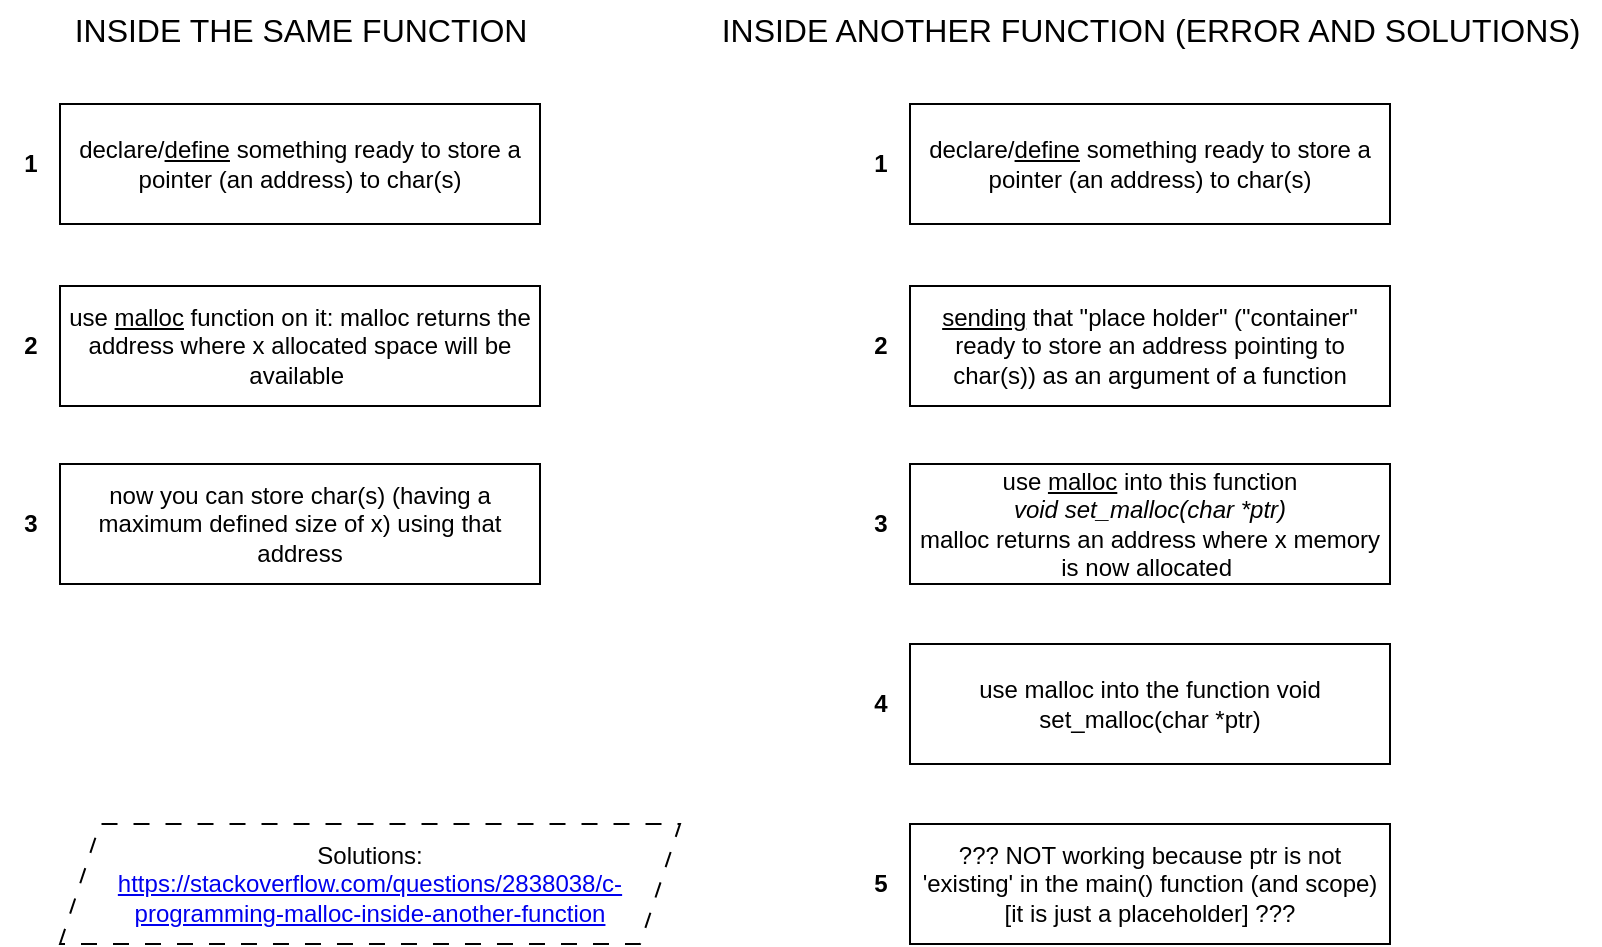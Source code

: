 <mxfile version="22.1.8" type="github">
  <diagram id="C5RBs43oDa-KdzZeNtuy" name="Page-1">
    <mxGraphModel dx="1242" dy="907" grid="1" gridSize="10" guides="1" tooltips="1" connect="1" arrows="1" fold="1" page="1" pageScale="1" pageWidth="827" pageHeight="1169" math="0" shadow="0">
      <root>
        <mxCell id="WIyWlLk6GJQsqaUBKTNV-0" />
        <mxCell id="WIyWlLk6GJQsqaUBKTNV-1" parent="WIyWlLk6GJQsqaUBKTNV-0" />
        <mxCell id="2JYnC2IdUpsd8ku6Hx6w-0" value="declare/&lt;u&gt;define&lt;/u&gt; something ready to store a pointer (an address) to char(s)" style="whiteSpace=wrap;html=1;" vertex="1" parent="WIyWlLk6GJQsqaUBKTNV-1">
          <mxGeometry x="30" y="60" width="240" height="60" as="geometry" />
        </mxCell>
        <mxCell id="2JYnC2IdUpsd8ku6Hx6w-2" value="&lt;b&gt;1&lt;/b&gt;" style="text;html=1;align=center;verticalAlign=middle;resizable=0;points=[];autosize=1;strokeColor=none;fillColor=none;" vertex="1" parent="WIyWlLk6GJQsqaUBKTNV-1">
          <mxGeometry y="75" width="30" height="30" as="geometry" />
        </mxCell>
        <mxCell id="2JYnC2IdUpsd8ku6Hx6w-3" value="use &lt;u&gt;malloc&lt;/u&gt; function on it: malloc returns the address where x allocated space will be available&amp;nbsp;" style="whiteSpace=wrap;html=1;" vertex="1" parent="WIyWlLk6GJQsqaUBKTNV-1">
          <mxGeometry x="30" y="151" width="240" height="60" as="geometry" />
        </mxCell>
        <mxCell id="2JYnC2IdUpsd8ku6Hx6w-4" value="&lt;b&gt;2&lt;/b&gt;" style="text;html=1;align=center;verticalAlign=middle;resizable=0;points=[];autosize=1;strokeColor=none;fillColor=none;" vertex="1" parent="WIyWlLk6GJQsqaUBKTNV-1">
          <mxGeometry y="166" width="30" height="30" as="geometry" />
        </mxCell>
        <mxCell id="2JYnC2IdUpsd8ku6Hx6w-6" value="&lt;font style=&quot;font-size: 16px;&quot;&gt;INSIDE THE SAME FUNCTION&lt;/font&gt;" style="text;html=1;align=center;verticalAlign=middle;resizable=0;points=[];autosize=1;strokeColor=none;fillColor=none;" vertex="1" parent="WIyWlLk6GJQsqaUBKTNV-1">
          <mxGeometry x="25" y="8" width="250" height="30" as="geometry" />
        </mxCell>
        <mxCell id="2JYnC2IdUpsd8ku6Hx6w-7" value="now you can store char(s) (having a maximum defined size of x) using that address" style="whiteSpace=wrap;html=1;" vertex="1" parent="WIyWlLk6GJQsqaUBKTNV-1">
          <mxGeometry x="30" y="240" width="240" height="60" as="geometry" />
        </mxCell>
        <mxCell id="2JYnC2IdUpsd8ku6Hx6w-8" value="&lt;b&gt;3&lt;/b&gt;" style="text;html=1;align=center;verticalAlign=middle;resizable=0;points=[];autosize=1;strokeColor=none;fillColor=none;" vertex="1" parent="WIyWlLk6GJQsqaUBKTNV-1">
          <mxGeometry y="255" width="30" height="30" as="geometry" />
        </mxCell>
        <mxCell id="2JYnC2IdUpsd8ku6Hx6w-13" value="declare/&lt;u&gt;define&lt;/u&gt; something ready to store a pointer (an address) to char(s)" style="whiteSpace=wrap;html=1;" vertex="1" parent="WIyWlLk6GJQsqaUBKTNV-1">
          <mxGeometry x="455" y="60" width="240" height="60" as="geometry" />
        </mxCell>
        <mxCell id="2JYnC2IdUpsd8ku6Hx6w-14" value="&lt;b&gt;1&lt;/b&gt;" style="text;html=1;align=center;verticalAlign=middle;resizable=0;points=[];autosize=1;strokeColor=none;fillColor=none;" vertex="1" parent="WIyWlLk6GJQsqaUBKTNV-1">
          <mxGeometry x="425" y="75" width="30" height="30" as="geometry" />
        </mxCell>
        <mxCell id="2JYnC2IdUpsd8ku6Hx6w-15" value="&lt;u&gt;sending&lt;/u&gt; that &quot;place holder&quot; (&quot;container&quot; ready to store an address pointing to char(s)) as an argument of a function" style="whiteSpace=wrap;html=1;" vertex="1" parent="WIyWlLk6GJQsqaUBKTNV-1">
          <mxGeometry x="455" y="151" width="240" height="60" as="geometry" />
        </mxCell>
        <mxCell id="2JYnC2IdUpsd8ku6Hx6w-16" value="&lt;b&gt;2&lt;/b&gt;" style="text;html=1;align=center;verticalAlign=middle;resizable=0;points=[];autosize=1;strokeColor=none;fillColor=none;" vertex="1" parent="WIyWlLk6GJQsqaUBKTNV-1">
          <mxGeometry x="425" y="166" width="30" height="30" as="geometry" />
        </mxCell>
        <mxCell id="2JYnC2IdUpsd8ku6Hx6w-17" value="&lt;font style=&quot;font-size: 16px;&quot;&gt;INSIDE ANOTHER FUNCTION (ERROR AND SOLUTIONS)&lt;/font&gt;" style="text;html=1;align=center;verticalAlign=middle;resizable=0;points=[];autosize=1;strokeColor=none;fillColor=none;" vertex="1" parent="WIyWlLk6GJQsqaUBKTNV-1">
          <mxGeometry x="350" y="8" width="450" height="30" as="geometry" />
        </mxCell>
        <mxCell id="2JYnC2IdUpsd8ku6Hx6w-18" value="use &lt;u&gt;malloc&lt;/u&gt; into this function &lt;br&gt;&lt;i&gt;void set_malloc(char *ptr)&lt;br&gt;&lt;/i&gt;malloc returns an address where x memory is now allocated&amp;nbsp;" style="whiteSpace=wrap;html=1;" vertex="1" parent="WIyWlLk6GJQsqaUBKTNV-1">
          <mxGeometry x="455" y="240" width="240" height="60" as="geometry" />
        </mxCell>
        <mxCell id="2JYnC2IdUpsd8ku6Hx6w-19" value="&lt;b&gt;3&lt;/b&gt;" style="text;html=1;align=center;verticalAlign=middle;resizable=0;points=[];autosize=1;strokeColor=none;fillColor=none;" vertex="1" parent="WIyWlLk6GJQsqaUBKTNV-1">
          <mxGeometry x="425" y="255" width="30" height="30" as="geometry" />
        </mxCell>
        <mxCell id="2JYnC2IdUpsd8ku6Hx6w-20" value="use malloc into the function void set_malloc(char *ptr)" style="whiteSpace=wrap;html=1;" vertex="1" parent="WIyWlLk6GJQsqaUBKTNV-1">
          <mxGeometry x="455" y="330" width="240" height="60" as="geometry" />
        </mxCell>
        <mxCell id="2JYnC2IdUpsd8ku6Hx6w-21" value="&lt;b&gt;4&lt;/b&gt;" style="text;html=1;align=center;verticalAlign=middle;resizable=0;points=[];autosize=1;strokeColor=none;fillColor=none;" vertex="1" parent="WIyWlLk6GJQsqaUBKTNV-1">
          <mxGeometry x="425" y="345" width="30" height="30" as="geometry" />
        </mxCell>
        <mxCell id="2JYnC2IdUpsd8ku6Hx6w-22" value="??? NOT working because ptr is not &#39;existing&#39; in the main() function (and scope) [it is just a placeholder] ???" style="whiteSpace=wrap;html=1;" vertex="1" parent="WIyWlLk6GJQsqaUBKTNV-1">
          <mxGeometry x="455" y="420" width="240" height="60" as="geometry" />
        </mxCell>
        <mxCell id="2JYnC2IdUpsd8ku6Hx6w-23" value="&lt;b&gt;5&lt;/b&gt;" style="text;html=1;align=center;verticalAlign=middle;resizable=0;points=[];autosize=1;strokeColor=none;fillColor=none;" vertex="1" parent="WIyWlLk6GJQsqaUBKTNV-1">
          <mxGeometry x="425" y="435" width="30" height="30" as="geometry" />
        </mxCell>
        <mxCell id="2JYnC2IdUpsd8ku6Hx6w-25" value="&lt;font style=&quot;font-size: 12px;&quot;&gt;Solutions:&lt;br&gt;&lt;a href=&quot;https://stackoverflow.com/questions/2838038/c-programming-malloc-inside-another-function&quot;&gt;https://stackoverflow.com/questions/2838038/c-programming-malloc-inside-another-function&lt;/a&gt;&lt;/font&gt;" style="shape=parallelogram;perimeter=parallelogramPerimeter;whiteSpace=wrap;html=1;fixedSize=1;dashed=1;dashPattern=8 8;" vertex="1" parent="WIyWlLk6GJQsqaUBKTNV-1">
          <mxGeometry x="30" y="420" width="310" height="60" as="geometry" />
        </mxCell>
      </root>
    </mxGraphModel>
  </diagram>
</mxfile>
